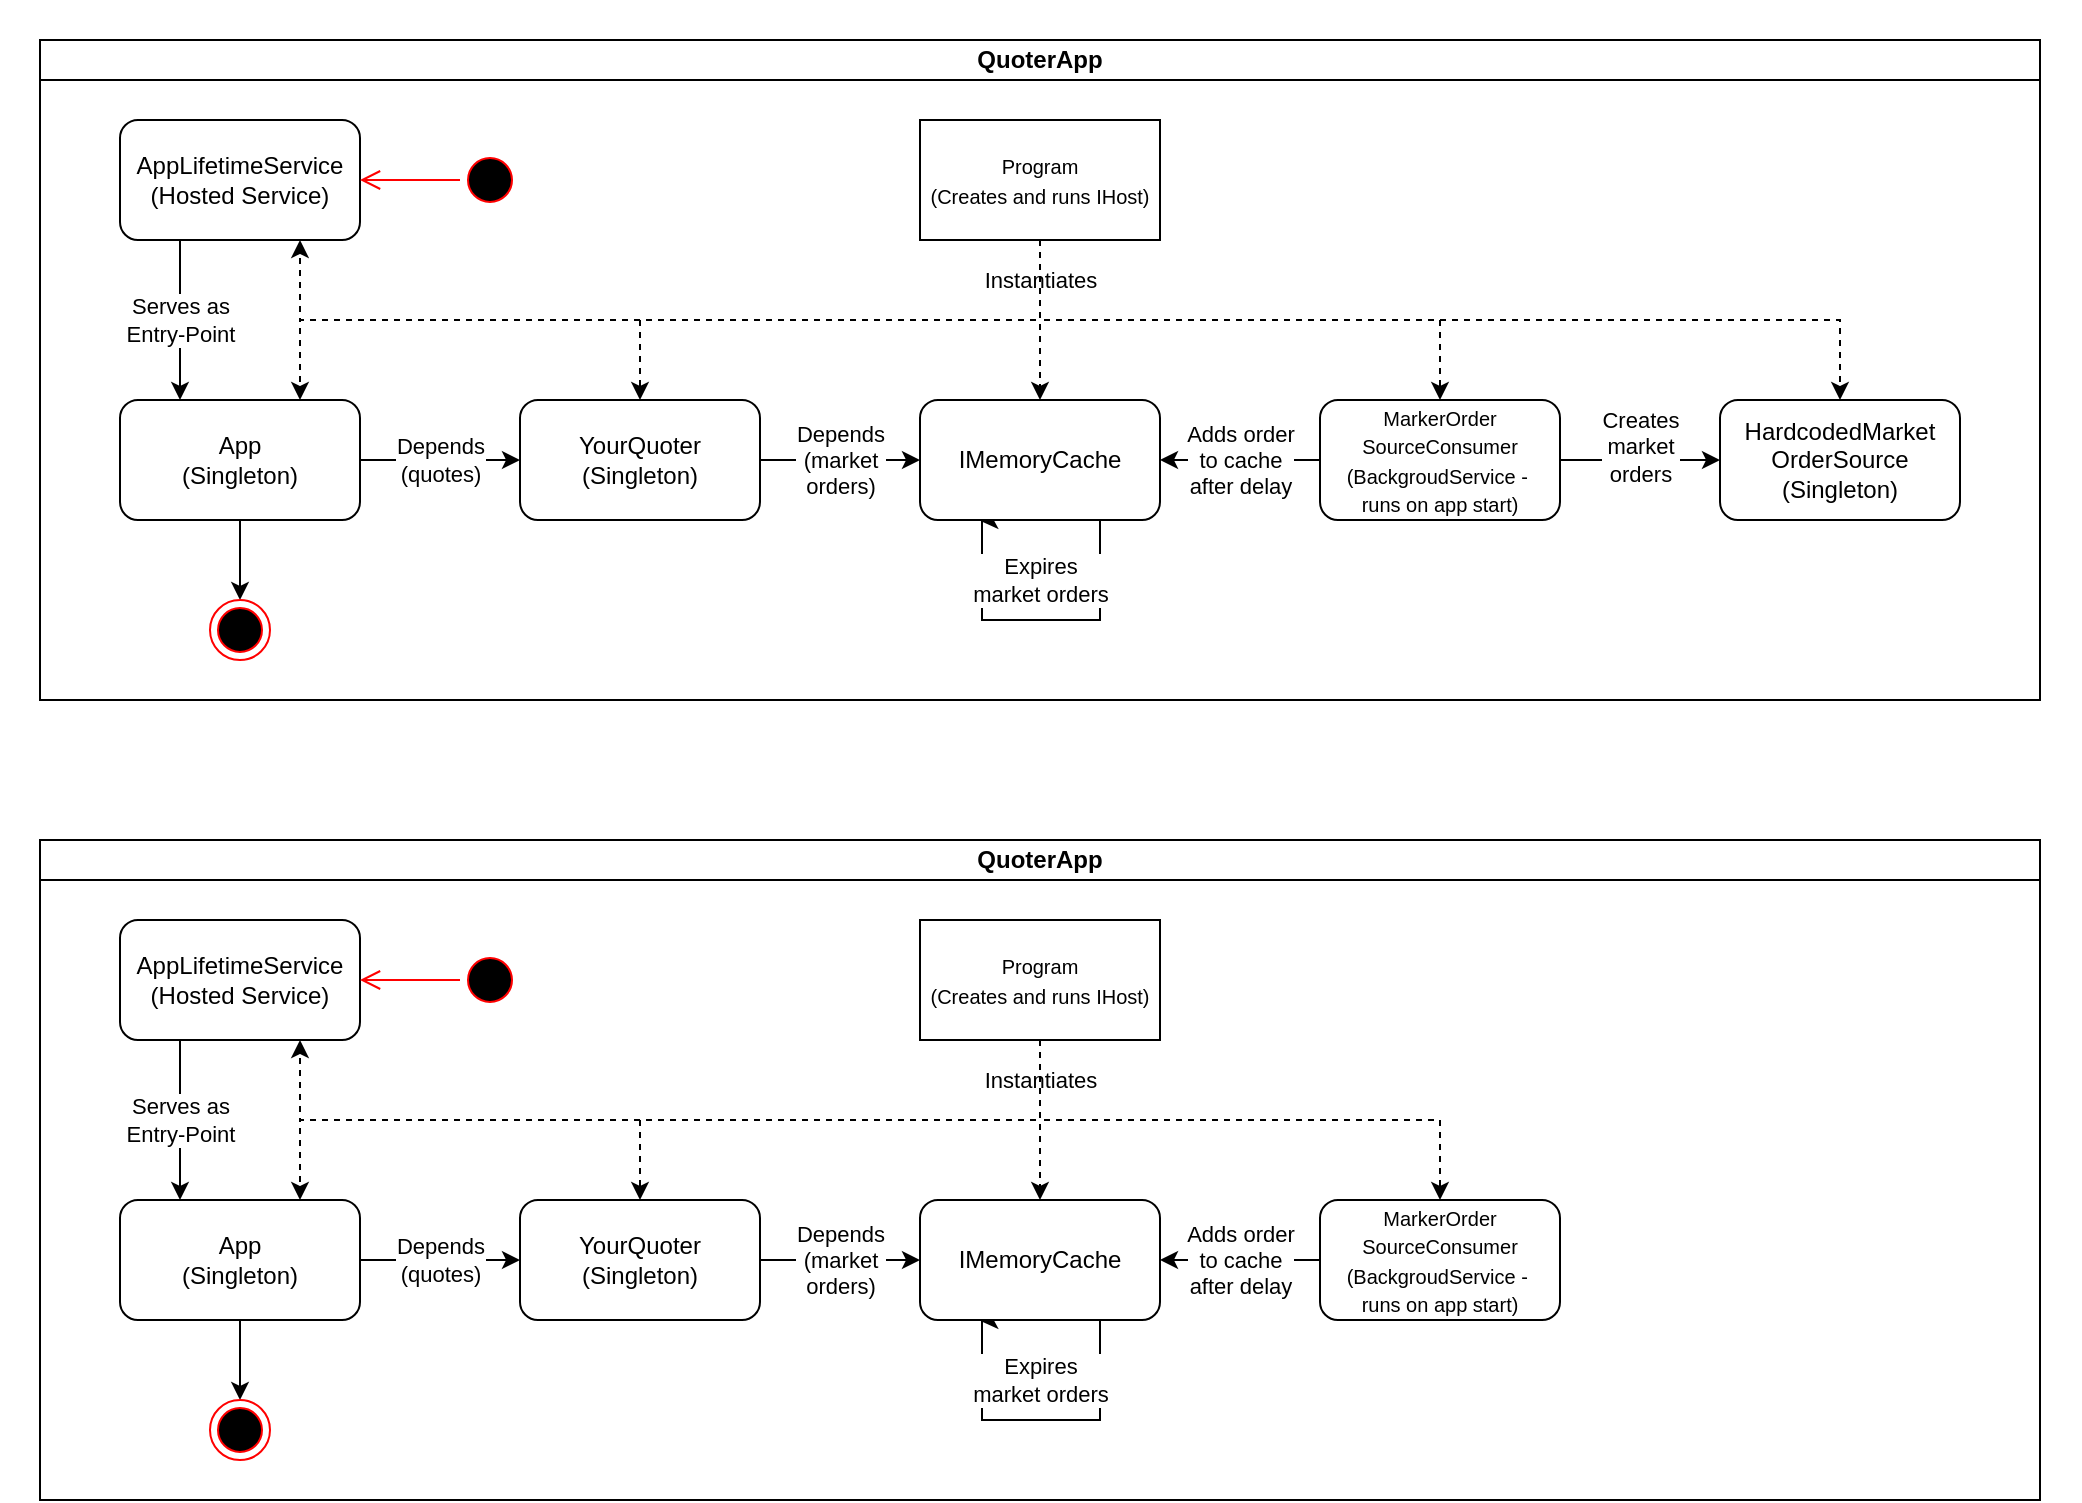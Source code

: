 <mxfile version="21.2.8" type="device">
  <diagram name="Page-1" id="sCPZnmJB8HiOnxAWXBBq">
    <mxGraphModel dx="1182" dy="683" grid="1" gridSize="10" guides="1" tooltips="1" connect="1" arrows="1" fold="1" page="1" pageScale="1" pageWidth="827" pageHeight="1169" math="0" shadow="0">
      <root>
        <mxCell id="0" />
        <mxCell id="1" parent="0" />
        <mxCell id="vG8WlkKj4DThGGcprXrA-32" value="" style="rounded=0;whiteSpace=wrap;html=1;fillColor=none;strokeColor=none;" vertex="1" parent="1">
          <mxGeometry x="60" y="180" width="1040" height="370" as="geometry" />
        </mxCell>
        <mxCell id="vG8WlkKj4DThGGcprXrA-1" value="QuoterApp" style="swimlane;whiteSpace=wrap;html=1;startSize=20;" vertex="1" parent="1">
          <mxGeometry x="80" y="200" width="1000" height="330" as="geometry" />
        </mxCell>
        <mxCell id="vG8WlkKj4DThGGcprXrA-20" value="Instantiates" style="edgeStyle=orthogonalEdgeStyle;rounded=0;orthogonalLoop=1;jettySize=auto;html=1;exitX=0.5;exitY=1;exitDx=0;exitDy=0;entryX=0.75;entryY=1;entryDx=0;entryDy=0;dashed=1;" edge="1" parent="vG8WlkKj4DThGGcprXrA-1" source="vG8WlkKj4DThGGcprXrA-4" target="vG8WlkKj4DThGGcprXrA-19">
          <mxGeometry x="-0.911" relative="1" as="geometry">
            <Array as="points">
              <mxPoint x="500" y="140" />
              <mxPoint x="130" y="140" />
            </Array>
            <mxPoint as="offset" />
          </mxGeometry>
        </mxCell>
        <mxCell id="vG8WlkKj4DThGGcprXrA-26" style="edgeStyle=orthogonalEdgeStyle;rounded=0;orthogonalLoop=1;jettySize=auto;html=1;exitX=0.5;exitY=1;exitDx=0;exitDy=0;entryX=0.5;entryY=0;entryDx=0;entryDy=0;" edge="1" parent="vG8WlkKj4DThGGcprXrA-1" source="vG8WlkKj4DThGGcprXrA-2" target="vG8WlkKj4DThGGcprXrA-25">
          <mxGeometry relative="1" as="geometry" />
        </mxCell>
        <mxCell id="vG8WlkKj4DThGGcprXrA-27" value="Depends&lt;br&gt;(quotes)" style="edgeStyle=orthogonalEdgeStyle;rounded=0;orthogonalLoop=1;jettySize=auto;html=1;exitX=1;exitY=0.5;exitDx=0;exitDy=0;entryX=0;entryY=0.5;entryDx=0;entryDy=0;" edge="1" parent="vG8WlkKj4DThGGcprXrA-1" source="vG8WlkKj4DThGGcprXrA-2" target="vG8WlkKj4DThGGcprXrA-3">
          <mxGeometry relative="1" as="geometry" />
        </mxCell>
        <mxCell id="vG8WlkKj4DThGGcprXrA-2" value="App&lt;br&gt;(Singleton)" style="rounded=1;whiteSpace=wrap;html=1;" vertex="1" parent="vG8WlkKj4DThGGcprXrA-1">
          <mxGeometry x="40" y="180" width="120" height="60" as="geometry" />
        </mxCell>
        <mxCell id="vG8WlkKj4DThGGcprXrA-28" value="Depends&lt;br&gt;(market&lt;br&gt;orders)" style="edgeStyle=orthogonalEdgeStyle;rounded=0;orthogonalLoop=1;jettySize=auto;html=1;exitX=1;exitY=0.5;exitDx=0;exitDy=0;entryX=0;entryY=0.5;entryDx=0;entryDy=0;" edge="1" parent="vG8WlkKj4DThGGcprXrA-1" source="vG8WlkKj4DThGGcprXrA-3" target="vG8WlkKj4DThGGcprXrA-5">
          <mxGeometry relative="1" as="geometry" />
        </mxCell>
        <mxCell id="vG8WlkKj4DThGGcprXrA-3" value="YourQuoter&lt;br&gt;(Singleton)" style="rounded=1;whiteSpace=wrap;html=1;" vertex="1" parent="vG8WlkKj4DThGGcprXrA-1">
          <mxGeometry x="240" y="180" width="120" height="60" as="geometry" />
        </mxCell>
        <mxCell id="vG8WlkKj4DThGGcprXrA-14" style="edgeStyle=orthogonalEdgeStyle;rounded=0;orthogonalLoop=1;jettySize=auto;html=1;exitX=0.5;exitY=1;exitDx=0;exitDy=0;dashed=1;" edge="1" parent="vG8WlkKj4DThGGcprXrA-1" source="vG8WlkKj4DThGGcprXrA-4" target="vG8WlkKj4DThGGcprXrA-5">
          <mxGeometry relative="1" as="geometry" />
        </mxCell>
        <mxCell id="vG8WlkKj4DThGGcprXrA-15" style="edgeStyle=orthogonalEdgeStyle;rounded=0;orthogonalLoop=1;jettySize=auto;html=1;exitX=0.5;exitY=1;exitDx=0;exitDy=0;entryX=0.5;entryY=0;entryDx=0;entryDy=0;dashed=1;" edge="1" parent="vG8WlkKj4DThGGcprXrA-1" source="vG8WlkKj4DThGGcprXrA-4" target="vG8WlkKj4DThGGcprXrA-6">
          <mxGeometry relative="1" as="geometry">
            <Array as="points">
              <mxPoint x="500" y="140" />
              <mxPoint x="700" y="140" />
            </Array>
          </mxGeometry>
        </mxCell>
        <mxCell id="vG8WlkKj4DThGGcprXrA-17" style="edgeStyle=orthogonalEdgeStyle;rounded=0;orthogonalLoop=1;jettySize=auto;html=1;exitX=0.5;exitY=1;exitDx=0;exitDy=0;entryX=0.5;entryY=0;entryDx=0;entryDy=0;dashed=1;" edge="1" parent="vG8WlkKj4DThGGcprXrA-1" source="vG8WlkKj4DThGGcprXrA-4" target="vG8WlkKj4DThGGcprXrA-3">
          <mxGeometry relative="1" as="geometry">
            <Array as="points">
              <mxPoint x="500" y="140" />
              <mxPoint x="300" y="140" />
            </Array>
          </mxGeometry>
        </mxCell>
        <mxCell id="vG8WlkKj4DThGGcprXrA-18" style="edgeStyle=orthogonalEdgeStyle;rounded=0;orthogonalLoop=1;jettySize=auto;html=1;exitX=0.5;exitY=1;exitDx=0;exitDy=0;entryX=0.75;entryY=0;entryDx=0;entryDy=0;dashed=1;" edge="1" parent="vG8WlkKj4DThGGcprXrA-1" source="vG8WlkKj4DThGGcprXrA-4" target="vG8WlkKj4DThGGcprXrA-2">
          <mxGeometry relative="1" as="geometry">
            <Array as="points">
              <mxPoint x="500" y="140" />
              <mxPoint x="130" y="140" />
            </Array>
          </mxGeometry>
        </mxCell>
        <mxCell id="vG8WlkKj4DThGGcprXrA-4" value="&lt;font style=&quot;font-size: 10px;&quot;&gt;Program&lt;br&gt;(Creates and runs IHost)&lt;/font&gt;" style="rounded=0;whiteSpace=wrap;html=1;" vertex="1" parent="vG8WlkKj4DThGGcprXrA-1">
          <mxGeometry x="440" y="40" width="120" height="60" as="geometry" />
        </mxCell>
        <mxCell id="vG8WlkKj4DThGGcprXrA-29" value="Expires&lt;br&gt;market orders" style="edgeStyle=orthogonalEdgeStyle;rounded=0;orthogonalLoop=1;jettySize=auto;html=1;exitX=0.75;exitY=1;exitDx=0;exitDy=0;" edge="1" parent="vG8WlkKj4DThGGcprXrA-1" source="vG8WlkKj4DThGGcprXrA-5">
          <mxGeometry x="0.002" y="-20" relative="1" as="geometry">
            <mxPoint x="470.0" y="240.333" as="targetPoint" />
            <Array as="points">
              <mxPoint x="530" y="290" />
              <mxPoint x="471" y="290" />
              <mxPoint x="471" y="240" />
            </Array>
            <mxPoint as="offset" />
          </mxGeometry>
        </mxCell>
        <mxCell id="vG8WlkKj4DThGGcprXrA-5" value="IMemoryCache" style="rounded=1;whiteSpace=wrap;html=1;" vertex="1" parent="vG8WlkKj4DThGGcprXrA-1">
          <mxGeometry x="440" y="180" width="120" height="60" as="geometry" />
        </mxCell>
        <mxCell id="vG8WlkKj4DThGGcprXrA-30" value="Adds order&lt;br&gt;to cache&lt;br&gt;after delay" style="edgeStyle=orthogonalEdgeStyle;rounded=0;orthogonalLoop=1;jettySize=auto;html=1;exitX=0;exitY=0.5;exitDx=0;exitDy=0;entryX=1;entryY=0.5;entryDx=0;entryDy=0;" edge="1" parent="vG8WlkKj4DThGGcprXrA-1" source="vG8WlkKj4DThGGcprXrA-6" target="vG8WlkKj4DThGGcprXrA-5">
          <mxGeometry relative="1" as="geometry" />
        </mxCell>
        <mxCell id="vG8WlkKj4DThGGcprXrA-6" value="&lt;font style=&quot;font-size: 10px;&quot;&gt;MarkerOrder&lt;br&gt;SourceConsumer&lt;br&gt;(BackgroudService -&amp;nbsp;&lt;br&gt;runs on app start)&lt;/font&gt;" style="rounded=1;whiteSpace=wrap;html=1;" vertex="1" parent="vG8WlkKj4DThGGcprXrA-1">
          <mxGeometry x="640" y="180" width="120" height="60" as="geometry" />
        </mxCell>
        <mxCell id="vG8WlkKj4DThGGcprXrA-23" value="Serves as &lt;br&gt;Entry-Point" style="edgeStyle=orthogonalEdgeStyle;rounded=0;orthogonalLoop=1;jettySize=auto;html=1;exitX=0.25;exitY=1;exitDx=0;exitDy=0;entryX=0.25;entryY=0;entryDx=0;entryDy=0;" edge="1" parent="vG8WlkKj4DThGGcprXrA-1" source="vG8WlkKj4DThGGcprXrA-19" target="vG8WlkKj4DThGGcprXrA-2">
          <mxGeometry relative="1" as="geometry" />
        </mxCell>
        <mxCell id="vG8WlkKj4DThGGcprXrA-19" value="AppLifetimeService&lt;br&gt;(Hosted Service)" style="rounded=1;whiteSpace=wrap;html=1;" vertex="1" parent="vG8WlkKj4DThGGcprXrA-1">
          <mxGeometry x="40" y="40" width="120" height="60" as="geometry" />
        </mxCell>
        <mxCell id="vG8WlkKj4DThGGcprXrA-21" value="" style="ellipse;html=1;shape=startState;fillColor=#000000;strokeColor=#ff0000;" vertex="1" parent="vG8WlkKj4DThGGcprXrA-1">
          <mxGeometry x="210" y="55" width="30" height="30" as="geometry" />
        </mxCell>
        <mxCell id="vG8WlkKj4DThGGcprXrA-22" value="" style="edgeStyle=orthogonalEdgeStyle;html=1;verticalAlign=bottom;endArrow=open;endSize=8;strokeColor=#ff0000;rounded=0;entryX=1;entryY=0.5;entryDx=0;entryDy=0;" edge="1" source="vG8WlkKj4DThGGcprXrA-21" parent="vG8WlkKj4DThGGcprXrA-1" target="vG8WlkKj4DThGGcprXrA-19">
          <mxGeometry relative="1" as="geometry">
            <mxPoint x="225" y="150" as="targetPoint" />
          </mxGeometry>
        </mxCell>
        <mxCell id="vG8WlkKj4DThGGcprXrA-25" value="" style="ellipse;html=1;shape=endState;fillColor=#000000;strokeColor=#ff0000;" vertex="1" parent="vG8WlkKj4DThGGcprXrA-1">
          <mxGeometry x="85" y="280" width="30" height="30" as="geometry" />
        </mxCell>
        <mxCell id="vG8WlkKj4DThGGcprXrA-13" value="HardcodedMarket&lt;br&gt;OrderSource&lt;br&gt;(Singleton)" style="rounded=1;whiteSpace=wrap;html=1;" vertex="1" parent="1">
          <mxGeometry x="920" y="380" width="120" height="60" as="geometry" />
        </mxCell>
        <mxCell id="vG8WlkKj4DThGGcprXrA-16" style="edgeStyle=orthogonalEdgeStyle;rounded=0;orthogonalLoop=1;jettySize=auto;html=1;exitX=0.5;exitY=1;exitDx=0;exitDy=0;dashed=1;" edge="1" parent="1" source="vG8WlkKj4DThGGcprXrA-4" target="vG8WlkKj4DThGGcprXrA-13">
          <mxGeometry relative="1" as="geometry">
            <Array as="points">
              <mxPoint x="580" y="340" />
              <mxPoint x="980" y="340" />
            </Array>
          </mxGeometry>
        </mxCell>
        <mxCell id="vG8WlkKj4DThGGcprXrA-31" value="&#xa;&lt;span style=&quot;color: rgb(0, 0, 0); font-family: Helvetica; font-size: 11px; font-style: normal; font-variant-ligatures: normal; font-variant-caps: normal; font-weight: 400; letter-spacing: normal; orphans: 2; text-align: center; text-indent: 0px; text-transform: none; widows: 2; word-spacing: 0px; -webkit-text-stroke-width: 0px; background-color: rgb(255, 255, 255); text-decoration-thickness: initial; text-decoration-style: initial; text-decoration-color: initial; float: none; display: inline !important;&quot;&gt;Creates&lt;/span&gt;&lt;br style=&quot;border-color: var(--border-color); color: rgb(0, 0, 0); font-family: Helvetica; font-size: 11px; font-style: normal; font-variant-ligatures: normal; font-variant-caps: normal; font-weight: 400; letter-spacing: normal; orphans: 2; text-align: center; text-indent: 0px; text-transform: none; widows: 2; word-spacing: 0px; -webkit-text-stroke-width: 0px; text-decoration-thickness: initial; text-decoration-style: initial; text-decoration-color: initial;&quot;&gt;&lt;span style=&quot;color: rgb(0, 0, 0); font-family: Helvetica; font-size: 11px; font-style: normal; font-variant-ligatures: normal; font-variant-caps: normal; font-weight: 400; letter-spacing: normal; orphans: 2; text-align: center; text-indent: 0px; text-transform: none; widows: 2; word-spacing: 0px; -webkit-text-stroke-width: 0px; background-color: rgb(255, 255, 255); text-decoration-thickness: initial; text-decoration-style: initial; text-decoration-color: initial; float: none; display: inline !important;&quot;&gt;market&lt;/span&gt;&lt;br style=&quot;border-color: var(--border-color); color: rgb(0, 0, 0); font-family: Helvetica; font-size: 11px; font-style: normal; font-variant-ligatures: normal; font-variant-caps: normal; font-weight: 400; letter-spacing: normal; orphans: 2; text-align: center; text-indent: 0px; text-transform: none; widows: 2; word-spacing: 0px; -webkit-text-stroke-width: 0px; text-decoration-thickness: initial; text-decoration-style: initial; text-decoration-color: initial;&quot;&gt;&lt;span style=&quot;color: rgb(0, 0, 0); font-family: Helvetica; font-size: 11px; font-style: normal; font-variant-ligatures: normal; font-variant-caps: normal; font-weight: 400; letter-spacing: normal; orphans: 2; text-align: center; text-indent: 0px; text-transform: none; widows: 2; word-spacing: 0px; -webkit-text-stroke-width: 0px; background-color: rgb(255, 255, 255); text-decoration-thickness: initial; text-decoration-style: initial; text-decoration-color: initial; float: none; display: inline !important;&quot;&gt;orders&lt;/span&gt;&#xa;&#xa;" style="edgeStyle=orthogonalEdgeStyle;rounded=0;orthogonalLoop=1;jettySize=auto;html=1;exitX=1;exitY=0.5;exitDx=0;exitDy=0;entryX=0;entryY=0.5;entryDx=0;entryDy=0;" edge="1" parent="1" source="vG8WlkKj4DThGGcprXrA-6" target="vG8WlkKj4DThGGcprXrA-13">
          <mxGeometry relative="1" as="geometry" />
        </mxCell>
        <mxCell id="vG8WlkKj4DThGGcprXrA-33" value="QuoterApp" style="swimlane;whiteSpace=wrap;html=1;startSize=20;" vertex="1" parent="1">
          <mxGeometry x="80" y="600" width="1000" height="330" as="geometry" />
        </mxCell>
        <mxCell id="vG8WlkKj4DThGGcprXrA-34" value="Instantiates" style="edgeStyle=orthogonalEdgeStyle;rounded=0;orthogonalLoop=1;jettySize=auto;html=1;exitX=0.5;exitY=1;exitDx=0;exitDy=0;entryX=0.75;entryY=1;entryDx=0;entryDy=0;dashed=1;" edge="1" parent="vG8WlkKj4DThGGcprXrA-33" source="vG8WlkKj4DThGGcprXrA-44" target="vG8WlkKj4DThGGcprXrA-50">
          <mxGeometry x="-0.911" relative="1" as="geometry">
            <Array as="points">
              <mxPoint x="500" y="140" />
              <mxPoint x="130" y="140" />
            </Array>
            <mxPoint as="offset" />
          </mxGeometry>
        </mxCell>
        <mxCell id="vG8WlkKj4DThGGcprXrA-35" style="edgeStyle=orthogonalEdgeStyle;rounded=0;orthogonalLoop=1;jettySize=auto;html=1;exitX=0.5;exitY=1;exitDx=0;exitDy=0;entryX=0.5;entryY=0;entryDx=0;entryDy=0;" edge="1" parent="vG8WlkKj4DThGGcprXrA-33" source="vG8WlkKj4DThGGcprXrA-37" target="vG8WlkKj4DThGGcprXrA-53">
          <mxGeometry relative="1" as="geometry" />
        </mxCell>
        <mxCell id="vG8WlkKj4DThGGcprXrA-36" value="Depends&lt;br&gt;(quotes)" style="edgeStyle=orthogonalEdgeStyle;rounded=0;orthogonalLoop=1;jettySize=auto;html=1;exitX=1;exitY=0.5;exitDx=0;exitDy=0;entryX=0;entryY=0.5;entryDx=0;entryDy=0;" edge="1" parent="vG8WlkKj4DThGGcprXrA-33" source="vG8WlkKj4DThGGcprXrA-37" target="vG8WlkKj4DThGGcprXrA-39">
          <mxGeometry relative="1" as="geometry" />
        </mxCell>
        <mxCell id="vG8WlkKj4DThGGcprXrA-37" value="App&lt;br&gt;(Singleton)" style="rounded=1;whiteSpace=wrap;html=1;" vertex="1" parent="vG8WlkKj4DThGGcprXrA-33">
          <mxGeometry x="40" y="180" width="120" height="60" as="geometry" />
        </mxCell>
        <mxCell id="vG8WlkKj4DThGGcprXrA-38" value="Depends&lt;br&gt;(market&lt;br&gt;orders)" style="edgeStyle=orthogonalEdgeStyle;rounded=0;orthogonalLoop=1;jettySize=auto;html=1;exitX=1;exitY=0.5;exitDx=0;exitDy=0;entryX=0;entryY=0.5;entryDx=0;entryDy=0;" edge="1" parent="vG8WlkKj4DThGGcprXrA-33" source="vG8WlkKj4DThGGcprXrA-39" target="vG8WlkKj4DThGGcprXrA-46">
          <mxGeometry relative="1" as="geometry" />
        </mxCell>
        <mxCell id="vG8WlkKj4DThGGcprXrA-39" value="YourQuoter&lt;br&gt;(Singleton)" style="rounded=1;whiteSpace=wrap;html=1;" vertex="1" parent="vG8WlkKj4DThGGcprXrA-33">
          <mxGeometry x="240" y="180" width="120" height="60" as="geometry" />
        </mxCell>
        <mxCell id="vG8WlkKj4DThGGcprXrA-40" style="edgeStyle=orthogonalEdgeStyle;rounded=0;orthogonalLoop=1;jettySize=auto;html=1;exitX=0.5;exitY=1;exitDx=0;exitDy=0;dashed=1;" edge="1" parent="vG8WlkKj4DThGGcprXrA-33" source="vG8WlkKj4DThGGcprXrA-44" target="vG8WlkKj4DThGGcprXrA-46">
          <mxGeometry relative="1" as="geometry" />
        </mxCell>
        <mxCell id="vG8WlkKj4DThGGcprXrA-41" style="edgeStyle=orthogonalEdgeStyle;rounded=0;orthogonalLoop=1;jettySize=auto;html=1;exitX=0.5;exitY=1;exitDx=0;exitDy=0;entryX=0.5;entryY=0;entryDx=0;entryDy=0;dashed=1;" edge="1" parent="vG8WlkKj4DThGGcprXrA-33" source="vG8WlkKj4DThGGcprXrA-44" target="vG8WlkKj4DThGGcprXrA-48">
          <mxGeometry relative="1" as="geometry">
            <Array as="points">
              <mxPoint x="500" y="140" />
              <mxPoint x="700" y="140" />
            </Array>
          </mxGeometry>
        </mxCell>
        <mxCell id="vG8WlkKj4DThGGcprXrA-42" style="edgeStyle=orthogonalEdgeStyle;rounded=0;orthogonalLoop=1;jettySize=auto;html=1;exitX=0.5;exitY=1;exitDx=0;exitDy=0;entryX=0.5;entryY=0;entryDx=0;entryDy=0;dashed=1;" edge="1" parent="vG8WlkKj4DThGGcprXrA-33" source="vG8WlkKj4DThGGcprXrA-44" target="vG8WlkKj4DThGGcprXrA-39">
          <mxGeometry relative="1" as="geometry">
            <Array as="points">
              <mxPoint x="500" y="140" />
              <mxPoint x="300" y="140" />
            </Array>
          </mxGeometry>
        </mxCell>
        <mxCell id="vG8WlkKj4DThGGcprXrA-43" style="edgeStyle=orthogonalEdgeStyle;rounded=0;orthogonalLoop=1;jettySize=auto;html=1;exitX=0.5;exitY=1;exitDx=0;exitDy=0;entryX=0.75;entryY=0;entryDx=0;entryDy=0;dashed=1;" edge="1" parent="vG8WlkKj4DThGGcprXrA-33" source="vG8WlkKj4DThGGcprXrA-44" target="vG8WlkKj4DThGGcprXrA-37">
          <mxGeometry relative="1" as="geometry">
            <Array as="points">
              <mxPoint x="500" y="140" />
              <mxPoint x="130" y="140" />
            </Array>
          </mxGeometry>
        </mxCell>
        <mxCell id="vG8WlkKj4DThGGcprXrA-44" value="&lt;font style=&quot;font-size: 10px;&quot;&gt;Program&lt;br&gt;(Creates and runs IHost)&lt;/font&gt;" style="rounded=0;whiteSpace=wrap;html=1;" vertex="1" parent="vG8WlkKj4DThGGcprXrA-33">
          <mxGeometry x="440" y="40" width="120" height="60" as="geometry" />
        </mxCell>
        <mxCell id="vG8WlkKj4DThGGcprXrA-45" value="Expires&lt;br&gt;market orders" style="edgeStyle=orthogonalEdgeStyle;rounded=0;orthogonalLoop=1;jettySize=auto;html=1;exitX=0.75;exitY=1;exitDx=0;exitDy=0;" edge="1" parent="vG8WlkKj4DThGGcprXrA-33" source="vG8WlkKj4DThGGcprXrA-46">
          <mxGeometry x="0.002" y="-20" relative="1" as="geometry">
            <mxPoint x="470.0" y="240.333" as="targetPoint" />
            <Array as="points">
              <mxPoint x="530" y="290" />
              <mxPoint x="471" y="290" />
              <mxPoint x="471" y="240" />
            </Array>
            <mxPoint as="offset" />
          </mxGeometry>
        </mxCell>
        <mxCell id="vG8WlkKj4DThGGcprXrA-46" value="IMemoryCache" style="rounded=1;whiteSpace=wrap;html=1;" vertex="1" parent="vG8WlkKj4DThGGcprXrA-33">
          <mxGeometry x="440" y="180" width="120" height="60" as="geometry" />
        </mxCell>
        <mxCell id="vG8WlkKj4DThGGcprXrA-47" value="Adds order&lt;br&gt;to cache&lt;br&gt;after delay" style="edgeStyle=orthogonalEdgeStyle;rounded=0;orthogonalLoop=1;jettySize=auto;html=1;exitX=0;exitY=0.5;exitDx=0;exitDy=0;entryX=1;entryY=0.5;entryDx=0;entryDy=0;" edge="1" parent="vG8WlkKj4DThGGcprXrA-33" source="vG8WlkKj4DThGGcprXrA-48" target="vG8WlkKj4DThGGcprXrA-46">
          <mxGeometry relative="1" as="geometry" />
        </mxCell>
        <mxCell id="vG8WlkKj4DThGGcprXrA-48" value="&lt;font style=&quot;font-size: 10px;&quot;&gt;MarkerOrder&lt;br&gt;SourceConsumer&lt;br&gt;(BackgroudService -&amp;nbsp;&lt;br&gt;runs on app start)&lt;/font&gt;" style="rounded=1;whiteSpace=wrap;html=1;" vertex="1" parent="vG8WlkKj4DThGGcprXrA-33">
          <mxGeometry x="640" y="180" width="120" height="60" as="geometry" />
        </mxCell>
        <mxCell id="vG8WlkKj4DThGGcprXrA-49" value="Serves as &lt;br&gt;Entry-Point" style="edgeStyle=orthogonalEdgeStyle;rounded=0;orthogonalLoop=1;jettySize=auto;html=1;exitX=0.25;exitY=1;exitDx=0;exitDy=0;entryX=0.25;entryY=0;entryDx=0;entryDy=0;" edge="1" parent="vG8WlkKj4DThGGcprXrA-33" source="vG8WlkKj4DThGGcprXrA-50" target="vG8WlkKj4DThGGcprXrA-37">
          <mxGeometry relative="1" as="geometry" />
        </mxCell>
        <mxCell id="vG8WlkKj4DThGGcprXrA-50" value="AppLifetimeService&lt;br&gt;(Hosted Service)" style="rounded=1;whiteSpace=wrap;html=1;" vertex="1" parent="vG8WlkKj4DThGGcprXrA-33">
          <mxGeometry x="40" y="40" width="120" height="60" as="geometry" />
        </mxCell>
        <mxCell id="vG8WlkKj4DThGGcprXrA-51" value="" style="ellipse;html=1;shape=startState;fillColor=#000000;strokeColor=#ff0000;" vertex="1" parent="vG8WlkKj4DThGGcprXrA-33">
          <mxGeometry x="210" y="55" width="30" height="30" as="geometry" />
        </mxCell>
        <mxCell id="vG8WlkKj4DThGGcprXrA-52" value="" style="edgeStyle=orthogonalEdgeStyle;html=1;verticalAlign=bottom;endArrow=open;endSize=8;strokeColor=#ff0000;rounded=0;entryX=1;entryY=0.5;entryDx=0;entryDy=0;" edge="1" parent="vG8WlkKj4DThGGcprXrA-33" source="vG8WlkKj4DThGGcprXrA-51" target="vG8WlkKj4DThGGcprXrA-50">
          <mxGeometry relative="1" as="geometry">
            <mxPoint x="225" y="150" as="targetPoint" />
          </mxGeometry>
        </mxCell>
        <mxCell id="vG8WlkKj4DThGGcprXrA-53" value="" style="ellipse;html=1;shape=endState;fillColor=#000000;strokeColor=#ff0000;" vertex="1" parent="vG8WlkKj4DThGGcprXrA-33">
          <mxGeometry x="85" y="280" width="30" height="30" as="geometry" />
        </mxCell>
      </root>
    </mxGraphModel>
  </diagram>
</mxfile>
